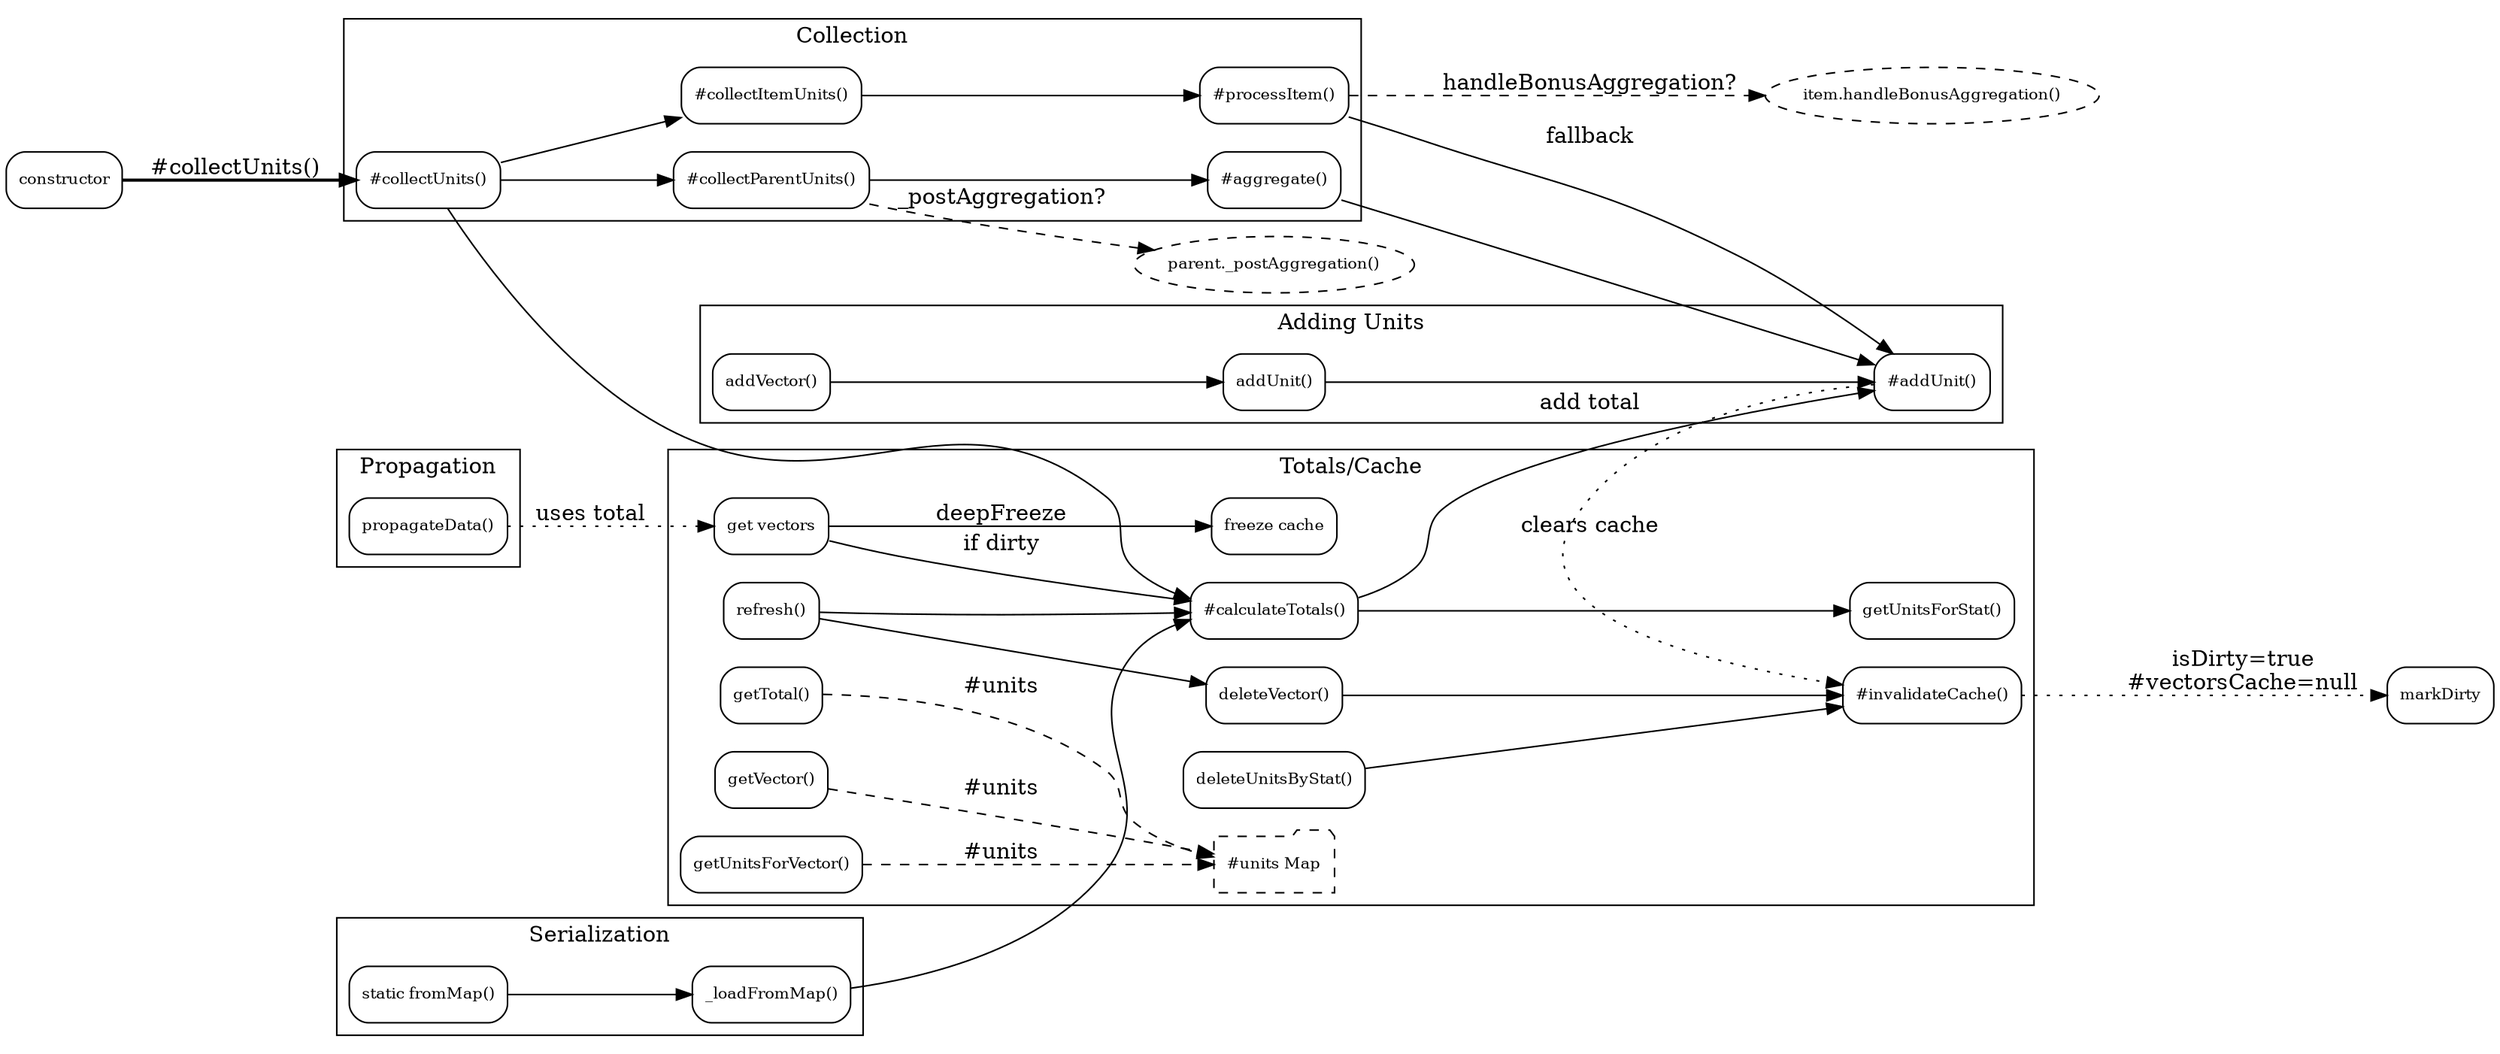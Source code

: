 digraph HMAggregator {
    rankdir=LR;
    node [shape=box, style=rounded, fontsize=10];

    constructor -> collectUnits [label="#collectUnits()", style=bold];

    // Collection
    collectUnits -> collectParentUnits;
    collectUnits -> collectItemUnits;
    collectUnits -> calculateTotals;

    collectParentUnits -> aggregate;
    collectParentUnits -> parentPostAggregation [label="_postAggregation?", style=dashed];

    aggregate -> addUnit_private;

    collectItemUnits -> processItem;

    processItem -> itemHandleBonus [label="handleBonusAggregation?", style=dashed];
    processItem -> addUnit_private [label="fallback"];

    // Adding units
    addUnit_public -> addUnit_private;
    addVector -> addUnit_public;

    // Totals
    calculateTotals -> getUnitsForStat;
    calculateTotals -> addUnit_private [label="add total"];

    // Cache invalidation
    addUnit_private -> invalidateCache [label="clears cache", style=dotted];
    invalidateCache -> markDirty [label="isDirty=true\n#vectorsCache=null", shape=note, style=dotted];

    deleteVector -> invalidateCache;
    deleteUnitsByStat -> invalidateCache;

    refresh -> deleteVector;
    refresh -> calculateTotals;

    // Vectors and totals access
    vectorsGetter -> calculateTotals [label="if dirty"];
    vectorsGetter -> buildCache [label="deepFreeze"];
    getTotal -> unitsMap [label="#units", style=dashed];
    getVector -> unitsMap [label="#units", style=dashed];
    getUnitsForVector -> unitsMap [label="#units", style=dashed];

    // Serialization
    fromMap -> loadFromMap;
    loadFromMap -> calculateTotals;

    // Propagation
    propagateData -> vectorsGetter [label="uses total", style=dotted];

    // Groupings
    subgraph cluster_add {
        label="Adding Units";
        addUnit_public [label="addUnit()"];
        addVector [label="addVector()"];
        addUnit_private [label="#addUnit()"];
    }

    subgraph cluster_collect {
        label="Collection";
        collectUnits [label="#collectUnits()"];
        collectParentUnits [label="#collectParentUnits()"];
        aggregate [label="#aggregate()"];
        collectItemUnits [label="#collectItemUnits()"];
        processItem [label="#processItem()"];
    }

    subgraph cluster_totals {
        label="Totals/Cache";
        calculateTotals [label="#calculateTotals()"];
        getUnitsForStat [label="getUnitsForStat()"];
        vectorsGetter [label="get vectors"];
        buildCache [label="freeze cache"];
        invalidateCache [label="#invalidateCache()"];
        deleteVector [label="deleteVector()"];
        deleteUnitsByStat [label="deleteUnitsByStat()"];
        refresh [label="refresh()"];
        getTotal [label="getTotal()"];
        getVector [label="getVector()"];
        getUnitsForVector [label="getUnitsForVector()"];
        unitsMap [label="#units Map", shape=folder, style=dashed];
    }

    subgraph cluster_serialization {
        label="Serialization";
        fromMap [label="static fromMap()"];
        loadFromMap [label="_loadFromMap()"];
    }

    subgraph cluster_propagation {
        label="Propagation";
        propagateData [label="propagateData()"];
    }

    // External hooks
    parentPostAggregation [label="parent._postAggregation()", shape=ellipse, style=dashed];
    itemHandleBonus [label="item.handleBonusAggregation()", shape=ellipse, style=dashed];
}
